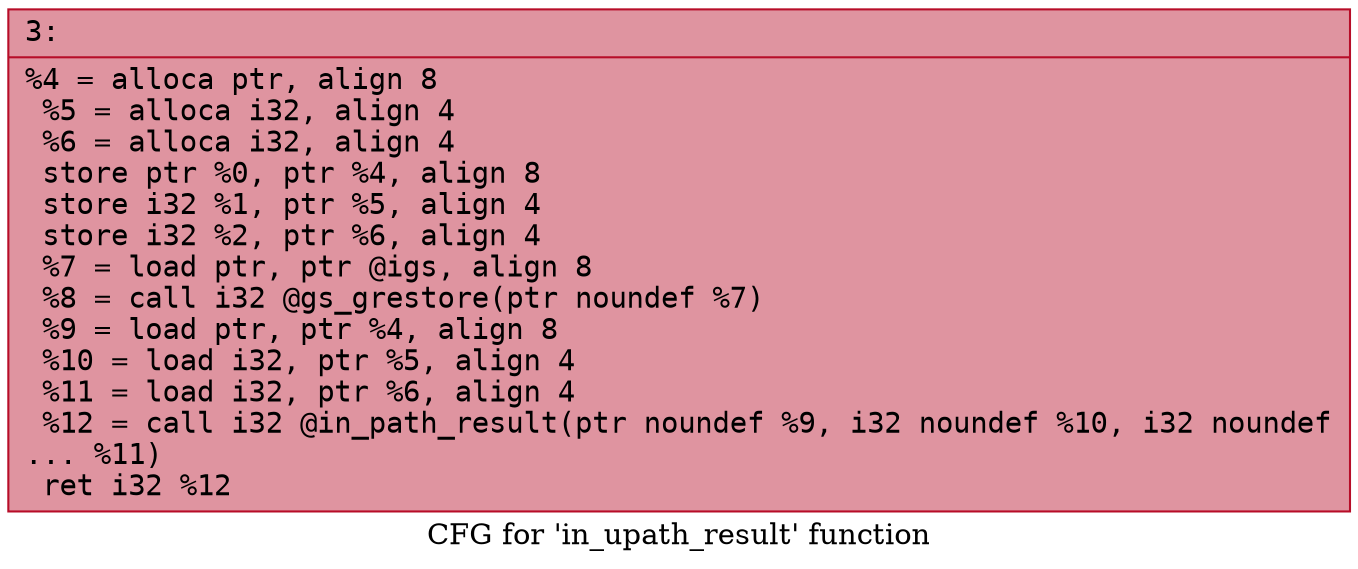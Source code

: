 digraph "CFG for 'in_upath_result' function" {
	label="CFG for 'in_upath_result' function";

	Node0x600003a81d10 [shape=record,color="#b70d28ff", style=filled, fillcolor="#b70d2870" fontname="Courier",label="{3:\l|  %4 = alloca ptr, align 8\l  %5 = alloca i32, align 4\l  %6 = alloca i32, align 4\l  store ptr %0, ptr %4, align 8\l  store i32 %1, ptr %5, align 4\l  store i32 %2, ptr %6, align 4\l  %7 = load ptr, ptr @igs, align 8\l  %8 = call i32 @gs_grestore(ptr noundef %7)\l  %9 = load ptr, ptr %4, align 8\l  %10 = load i32, ptr %5, align 4\l  %11 = load i32, ptr %6, align 4\l  %12 = call i32 @in_path_result(ptr noundef %9, i32 noundef %10, i32 noundef\l... %11)\l  ret i32 %12\l}"];
}
